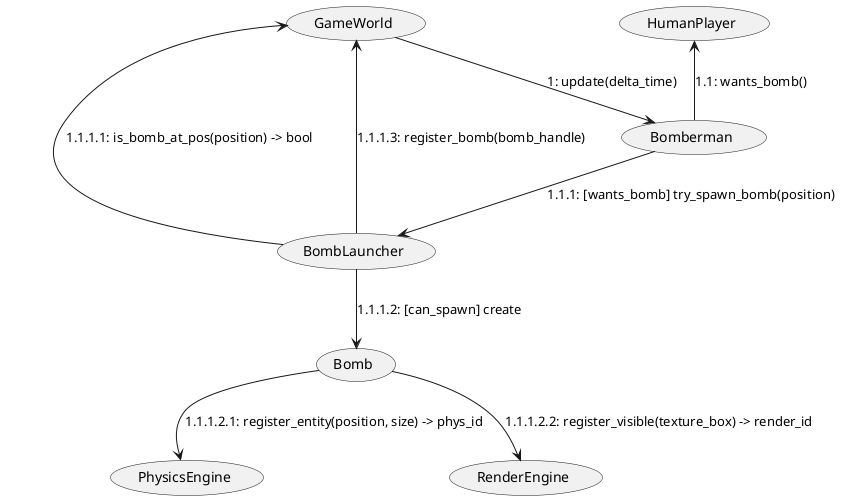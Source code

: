 @startuml

(GameWorld) --> (Bomberman) : "1: update(delta_time)"
(HumanPlayer) <-- (Bomberman) : "1.1: wants_bomb()"
(Bomberman) --> (BombLauncher) : "1.1.1: [wants_bomb] try_spawn_bomb(position)"
(BombLauncher) --> (GameWorld) : "1.1.1.1: is_bomb_at_pos(position) -> bool"
(BombLauncher) --> (Bomb) : "1.1.1.2: [can_spawn] create"

(Bomb) --> (PhysicsEngine) :   "1.1.1.2.1: register_entity(position, size) -> phys_id"
(Bomb) --> (RenderEngine) : "1.1.1.2.2: register_visible(texture_box) -> render_id"

(BombLauncher) --> (GameWorld) : "1.1.1.3: register_bomb(bomb_handle)"

@enduml